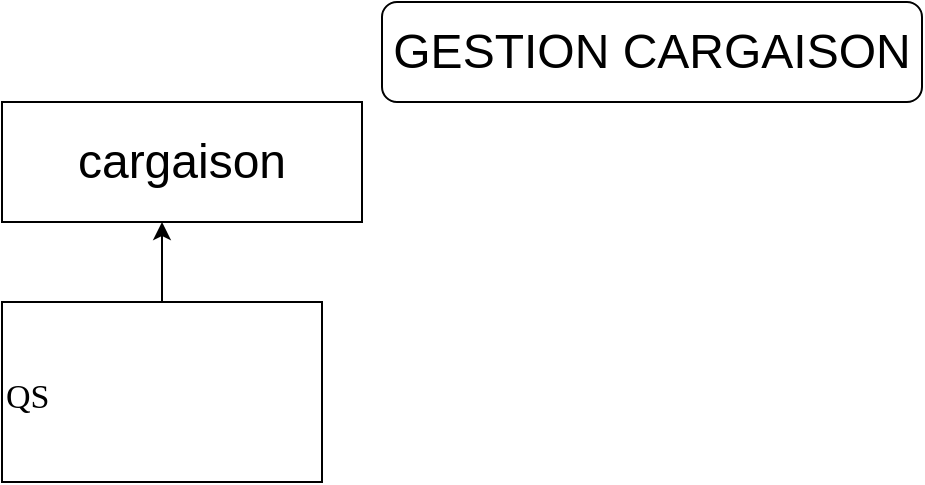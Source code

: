 <mxfile>
    <diagram id="tMazTbTIXe9nlCl15rzK" name="Page-1">
        <mxGraphModel dx="1386" dy="667" grid="1" gridSize="10" guides="1" tooltips="1" connect="1" arrows="1" fold="1" page="1" pageScale="1" pageWidth="827" pageHeight="1169" math="0" shadow="0">
            <root>
                <mxCell id="0"/>
                <mxCell id="1" parent="0"/>
                <mxCell id="3" value="&lt;font style=&quot;font-size: 24px;&quot;&gt;GESTION CARGAISON&lt;/font&gt;" style="rounded=1;whiteSpace=wrap;html=1;" vertex="1" parent="1">
                    <mxGeometry x="210" y="10" width="270" height="50" as="geometry"/>
                </mxCell>
                <mxCell id="4" value="cargaison" style="rounded=0;whiteSpace=wrap;html=1;fontSize=24;" vertex="1" parent="1">
                    <mxGeometry x="20" y="60" width="180" height="60" as="geometry"/>
                </mxCell>
                <mxCell id="5" value="" style="endArrow=classic;startArrow=classic;html=1;fontSize=24;" edge="1" parent="1">
                    <mxGeometry width="50" height="50" relative="1" as="geometry">
                        <mxPoint x="100" y="170" as="sourcePoint"/>
                        <mxPoint x="100" y="120" as="targetPoint"/>
                    </mxGeometry>
                </mxCell>
                <mxCell id="7" value="&lt;p&gt;&lt;font face=&quot;Lucida Console&quot; style=&quot;font-size: 17px;&quot;&gt;QS&lt;/font&gt;&lt;/p&gt;&lt;div style=&quot;text-align: justify;&quot;&gt;&lt;/div&gt;" style="rounded=0;whiteSpace=wrap;html=1;fontSize=24;align=left;" vertex="1" parent="1">
                    <mxGeometry x="20" y="160" width="160" height="90" as="geometry"/>
                </mxCell>
            </root>
        </mxGraphModel>
    </diagram>
</mxfile>